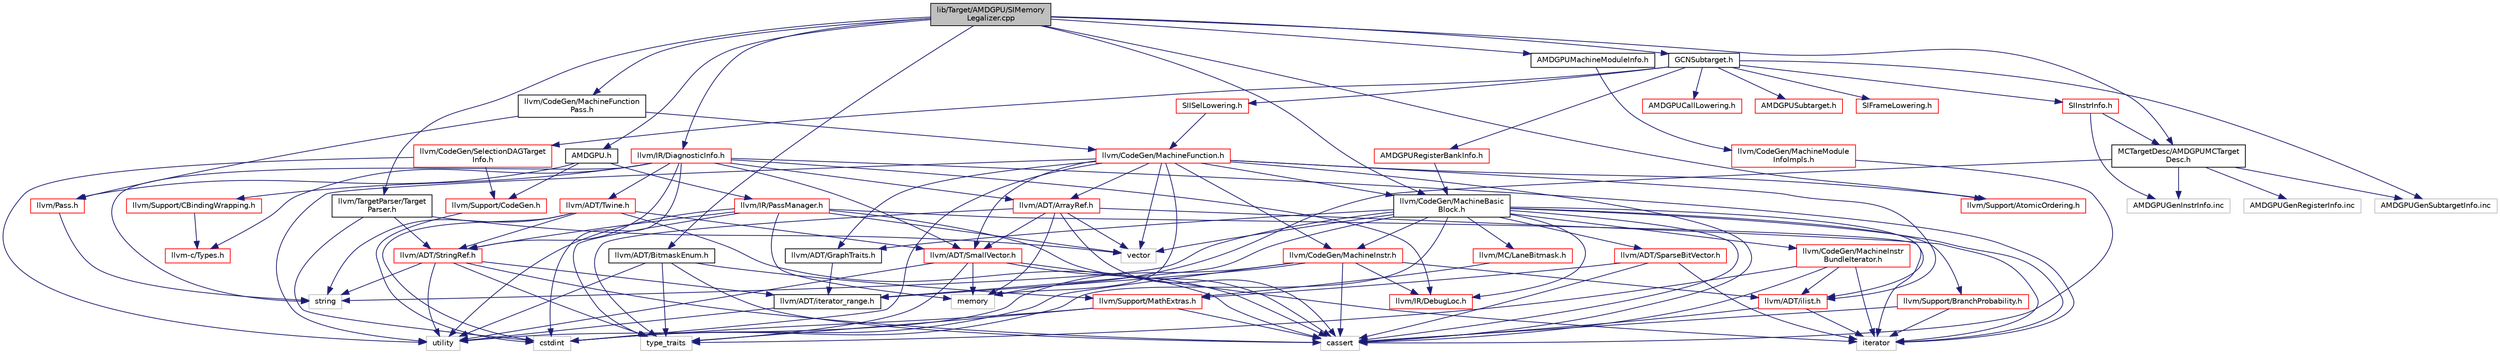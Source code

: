 digraph "lib/Target/AMDGPU/SIMemoryLegalizer.cpp"
{
 // LATEX_PDF_SIZE
  bgcolor="transparent";
  edge [fontname="Helvetica",fontsize="10",labelfontname="Helvetica",labelfontsize="10"];
  node [fontname="Helvetica",fontsize="10",shape=record];
  Node1 [label="lib/Target/AMDGPU/SIMemory\lLegalizer.cpp",height=0.2,width=0.4,color="black", fillcolor="grey75", style="filled", fontcolor="black",tooltip=" "];
  Node1 -> Node2 [color="midnightblue",fontsize="10",style="solid",fontname="Helvetica"];
  Node2 [label="AMDGPU.h",height=0.2,width=0.4,color="black",URL="$AMDGPU_8h.html",tooltip=" "];
  Node2 -> Node3 [color="midnightblue",fontsize="10",style="solid",fontname="Helvetica"];
  Node3 [label="llvm/IR/PassManager.h",height=0.2,width=0.4,color="red",URL="$PassManager_8h.html",tooltip=" "];
  Node3 -> Node53 [color="midnightblue",fontsize="10",style="solid",fontname="Helvetica"];
  Node53 [label="llvm/ADT/StringRef.h",height=0.2,width=0.4,color="red",URL="$StringRef_8h.html",tooltip=" "];
  Node53 -> Node49 [color="midnightblue",fontsize="10",style="solid",fontname="Helvetica"];
  Node49 [label="llvm/ADT/iterator_range.h",height=0.2,width=0.4,color="black",URL="$iterator__range_8h.html",tooltip=" "];
  Node49 -> Node11 [color="midnightblue",fontsize="10",style="solid",fontname="Helvetica"];
  Node11 [label="utility",height=0.2,width=0.4,color="grey75",tooltip=" "];
  Node53 -> Node6 [color="midnightblue",fontsize="10",style="solid",fontname="Helvetica"];
  Node6 [label="cassert",height=0.2,width=0.4,color="grey75",tooltip=" "];
  Node53 -> Node44 [color="midnightblue",fontsize="10",style="solid",fontname="Helvetica"];
  Node44 [label="string",height=0.2,width=0.4,color="grey75",tooltip=" "];
  Node53 -> Node10 [color="midnightblue",fontsize="10",style="solid",fontname="Helvetica"];
  Node10 [label="type_traits",height=0.2,width=0.4,color="grey75",tooltip=" "];
  Node53 -> Node11 [color="midnightblue",fontsize="10",style="solid",fontname="Helvetica"];
  Node3 -> Node6 [color="midnightblue",fontsize="10",style="solid",fontname="Helvetica"];
  Node3 -> Node37 [color="midnightblue",fontsize="10",style="solid",fontname="Helvetica"];
  Node37 [label="iterator",height=0.2,width=0.4,color="grey75",tooltip=" "];
  Node3 -> Node51 [color="midnightblue",fontsize="10",style="solid",fontname="Helvetica"];
  Node51 [label="memory",height=0.2,width=0.4,color="grey75",tooltip=" "];
  Node3 -> Node10 [color="midnightblue",fontsize="10",style="solid",fontname="Helvetica"];
  Node3 -> Node11 [color="midnightblue",fontsize="10",style="solid",fontname="Helvetica"];
  Node3 -> Node59 [color="midnightblue",fontsize="10",style="solid",fontname="Helvetica"];
  Node59 [label="vector",height=0.2,width=0.4,color="grey75",tooltip=" "];
  Node2 -> Node141 [color="midnightblue",fontsize="10",style="solid",fontname="Helvetica"];
  Node141 [label="llvm/Pass.h",height=0.2,width=0.4,color="red",URL="$Pass_8h.html",tooltip=" "];
  Node141 -> Node44 [color="midnightblue",fontsize="10",style="solid",fontname="Helvetica"];
  Node2 -> Node76 [color="midnightblue",fontsize="10",style="solid",fontname="Helvetica"];
  Node76 [label="llvm/Support/CodeGen.h",height=0.2,width=0.4,color="red",URL="$CodeGen_8h.html",tooltip=" "];
  Node76 -> Node8 [color="midnightblue",fontsize="10",style="solid",fontname="Helvetica"];
  Node8 [label="cstdint",height=0.2,width=0.4,color="grey75",tooltip=" "];
  Node1 -> Node152 [color="midnightblue",fontsize="10",style="solid",fontname="Helvetica"];
  Node152 [label="AMDGPUMachineModuleInfo.h",height=0.2,width=0.4,color="black",URL="$AMDGPUMachineModuleInfo_8h.html",tooltip=" "];
  Node152 -> Node153 [color="midnightblue",fontsize="10",style="solid",fontname="Helvetica"];
  Node153 [label="llvm/CodeGen/MachineModule\lInfoImpls.h",height=0.2,width=0.4,color="red",URL="$MachineModuleInfoImpls_8h.html",tooltip=" "];
  Node153 -> Node6 [color="midnightblue",fontsize="10",style="solid",fontname="Helvetica"];
  Node1 -> Node184 [color="midnightblue",fontsize="10",style="solid",fontname="Helvetica"];
  Node184 [label="GCNSubtarget.h",height=0.2,width=0.4,color="black",URL="$GCNSubtarget_8h.html",tooltip=" "];
  Node184 -> Node185 [color="midnightblue",fontsize="10",style="solid",fontname="Helvetica"];
  Node185 [label="AMDGPUCallLowering.h",height=0.2,width=0.4,color="red",URL="$AMDGPUCallLowering_8h.html",tooltip=" "];
  Node184 -> Node198 [color="midnightblue",fontsize="10",style="solid",fontname="Helvetica"];
  Node198 [label="AMDGPURegisterBankInfo.h",height=0.2,width=0.4,color="red",URL="$AMDGPURegisterBankInfo_8h.html",tooltip=" "];
  Node198 -> Node200 [color="midnightblue",fontsize="10",style="solid",fontname="Helvetica"];
  Node200 [label="llvm/CodeGen/MachineBasic\lBlock.h",height=0.2,width=0.4,color="black",URL="$MachineBasicBlock_8h.html",tooltip=" "];
  Node200 -> Node201 [color="midnightblue",fontsize="10",style="solid",fontname="Helvetica"];
  Node201 [label="llvm/ADT/GraphTraits.h",height=0.2,width=0.4,color="black",URL="$GraphTraits_8h.html",tooltip=" "];
  Node201 -> Node49 [color="midnightblue",fontsize="10",style="solid",fontname="Helvetica"];
  Node200 -> Node202 [color="midnightblue",fontsize="10",style="solid",fontname="Helvetica"];
  Node202 [label="llvm/ADT/SparseBitVector.h",height=0.2,width=0.4,color="red",URL="$SparseBitVector_8h.html",tooltip=" "];
  Node202 -> Node19 [color="midnightblue",fontsize="10",style="solid",fontname="Helvetica"];
  Node19 [label="llvm/Support/MathExtras.h",height=0.2,width=0.4,color="red",URL="$MathExtras_8h.html",tooltip=" "];
  Node19 -> Node6 [color="midnightblue",fontsize="10",style="solid",fontname="Helvetica"];
  Node19 -> Node8 [color="midnightblue",fontsize="10",style="solid",fontname="Helvetica"];
  Node19 -> Node10 [color="midnightblue",fontsize="10",style="solid",fontname="Helvetica"];
  Node202 -> Node6 [color="midnightblue",fontsize="10",style="solid",fontname="Helvetica"];
  Node202 -> Node37 [color="midnightblue",fontsize="10",style="solid",fontname="Helvetica"];
  Node200 -> Node85 [color="midnightblue",fontsize="10",style="solid",fontname="Helvetica"];
  Node85 [label="llvm/ADT/ilist.h",height=0.2,width=0.4,color="red",URL="$ilist_8h.html",tooltip=" "];
  Node85 -> Node6 [color="midnightblue",fontsize="10",style="solid",fontname="Helvetica"];
  Node85 -> Node37 [color="midnightblue",fontsize="10",style="solid",fontname="Helvetica"];
  Node200 -> Node49 [color="midnightblue",fontsize="10",style="solid",fontname="Helvetica"];
  Node200 -> Node203 [color="midnightblue",fontsize="10",style="solid",fontname="Helvetica"];
  Node203 [label="llvm/CodeGen/MachineInstr.h",height=0.2,width=0.4,color="red",URL="$MachineInstr_8h.html",tooltip=" "];
  Node203 -> Node85 [color="midnightblue",fontsize="10",style="solid",fontname="Helvetica"];
  Node203 -> Node49 [color="midnightblue",fontsize="10",style="solid",fontname="Helvetica"];
  Node203 -> Node91 [color="midnightblue",fontsize="10",style="solid",fontname="Helvetica"];
  Node91 [label="llvm/IR/DebugLoc.h",height=0.2,width=0.4,color="red",URL="$DebugLoc_8h.html",tooltip=" "];
  Node203 -> Node6 [color="midnightblue",fontsize="10",style="solid",fontname="Helvetica"];
  Node203 -> Node8 [color="midnightblue",fontsize="10",style="solid",fontname="Helvetica"];
  Node203 -> Node11 [color="midnightblue",fontsize="10",style="solid",fontname="Helvetica"];
  Node200 -> Node215 [color="midnightblue",fontsize="10",style="solid",fontname="Helvetica"];
  Node215 [label="llvm/CodeGen/MachineInstr\lBundleIterator.h",height=0.2,width=0.4,color="red",URL="$MachineInstrBundleIterator_8h.html",tooltip=" "];
  Node215 -> Node85 [color="midnightblue",fontsize="10",style="solid",fontname="Helvetica"];
  Node215 -> Node6 [color="midnightblue",fontsize="10",style="solid",fontname="Helvetica"];
  Node215 -> Node37 [color="midnightblue",fontsize="10",style="solid",fontname="Helvetica"];
  Node215 -> Node10 [color="midnightblue",fontsize="10",style="solid",fontname="Helvetica"];
  Node200 -> Node91 [color="midnightblue",fontsize="10",style="solid",fontname="Helvetica"];
  Node200 -> Node216 [color="midnightblue",fontsize="10",style="solid",fontname="Helvetica"];
  Node216 [label="llvm/MC/LaneBitmask.h",height=0.2,width=0.4,color="red",URL="$LaneBitmask_8h.html",tooltip=" "];
  Node216 -> Node19 [color="midnightblue",fontsize="10",style="solid",fontname="Helvetica"];
  Node200 -> Node218 [color="midnightblue",fontsize="10",style="solid",fontname="Helvetica"];
  Node218 [label="llvm/Support/BranchProbability.h",height=0.2,width=0.4,color="red",URL="$BranchProbability_8h.html",tooltip=" "];
  Node218 -> Node6 [color="midnightblue",fontsize="10",style="solid",fontname="Helvetica"];
  Node218 -> Node37 [color="midnightblue",fontsize="10",style="solid",fontname="Helvetica"];
  Node200 -> Node6 [color="midnightblue",fontsize="10",style="solid",fontname="Helvetica"];
  Node200 -> Node8 [color="midnightblue",fontsize="10",style="solid",fontname="Helvetica"];
  Node200 -> Node37 [color="midnightblue",fontsize="10",style="solid",fontname="Helvetica"];
  Node200 -> Node44 [color="midnightblue",fontsize="10",style="solid",fontname="Helvetica"];
  Node200 -> Node59 [color="midnightblue",fontsize="10",style="solid",fontname="Helvetica"];
  Node184 -> Node222 [color="midnightblue",fontsize="10",style="solid",fontname="Helvetica"];
  Node222 [label="AMDGPUSubtarget.h",height=0.2,width=0.4,color="red",URL="$AMDGPUSubtarget_8h.html",tooltip=" "];
  Node184 -> Node223 [color="midnightblue",fontsize="10",style="solid",fontname="Helvetica"];
  Node223 [label="SIFrameLowering.h",height=0.2,width=0.4,color="red",URL="$SIFrameLowering_8h.html",tooltip=" "];
  Node184 -> Node229 [color="midnightblue",fontsize="10",style="solid",fontname="Helvetica"];
  Node229 [label="SIISelLowering.h",height=0.2,width=0.4,color="red",URL="$SIISelLowering_8h.html",tooltip=" "];
  Node229 -> Node260 [color="midnightblue",fontsize="10",style="solid",fontname="Helvetica"];
  Node260 [label="llvm/CodeGen/MachineFunction.h",height=0.2,width=0.4,color="red",URL="$MachineFunction_8h.html",tooltip=" "];
  Node260 -> Node56 [color="midnightblue",fontsize="10",style="solid",fontname="Helvetica"];
  Node56 [label="llvm/ADT/ArrayRef.h",height=0.2,width=0.4,color="red",URL="$ArrayRef_8h.html",tooltip=" "];
  Node56 -> Node57 [color="midnightblue",fontsize="10",style="solid",fontname="Helvetica"];
  Node57 [label="llvm/ADT/SmallVector.h",height=0.2,width=0.4,color="red",URL="$SmallVector_8h.html",tooltip=" "];
  Node57 -> Node6 [color="midnightblue",fontsize="10",style="solid",fontname="Helvetica"];
  Node57 -> Node37 [color="midnightblue",fontsize="10",style="solid",fontname="Helvetica"];
  Node57 -> Node51 [color="midnightblue",fontsize="10",style="solid",fontname="Helvetica"];
  Node57 -> Node10 [color="midnightblue",fontsize="10",style="solid",fontname="Helvetica"];
  Node57 -> Node11 [color="midnightblue",fontsize="10",style="solid",fontname="Helvetica"];
  Node56 -> Node6 [color="midnightblue",fontsize="10",style="solid",fontname="Helvetica"];
  Node56 -> Node37 [color="midnightblue",fontsize="10",style="solid",fontname="Helvetica"];
  Node56 -> Node51 [color="midnightblue",fontsize="10",style="solid",fontname="Helvetica"];
  Node56 -> Node10 [color="midnightblue",fontsize="10",style="solid",fontname="Helvetica"];
  Node56 -> Node59 [color="midnightblue",fontsize="10",style="solid",fontname="Helvetica"];
  Node260 -> Node201 [color="midnightblue",fontsize="10",style="solid",fontname="Helvetica"];
  Node260 -> Node57 [color="midnightblue",fontsize="10",style="solid",fontname="Helvetica"];
  Node260 -> Node85 [color="midnightblue",fontsize="10",style="solid",fontname="Helvetica"];
  Node260 -> Node200 [color="midnightblue",fontsize="10",style="solid",fontname="Helvetica"];
  Node260 -> Node203 [color="midnightblue",fontsize="10",style="solid",fontname="Helvetica"];
  Node260 -> Node101 [color="midnightblue",fontsize="10",style="solid",fontname="Helvetica"];
  Node101 [label="llvm/Support/AtomicOrdering.h",height=0.2,width=0.4,color="red",URL="$AtomicOrdering_8h.html",tooltip=" "];
  Node260 -> Node6 [color="midnightblue",fontsize="10",style="solid",fontname="Helvetica"];
  Node260 -> Node8 [color="midnightblue",fontsize="10",style="solid",fontname="Helvetica"];
  Node260 -> Node51 [color="midnightblue",fontsize="10",style="solid",fontname="Helvetica"];
  Node260 -> Node11 [color="midnightblue",fontsize="10",style="solid",fontname="Helvetica"];
  Node260 -> Node59 [color="midnightblue",fontsize="10",style="solid",fontname="Helvetica"];
  Node184 -> Node270 [color="midnightblue",fontsize="10",style="solid",fontname="Helvetica"];
  Node270 [label="SIInstrInfo.h",height=0.2,width=0.4,color="red",URL="$SIInstrInfo_8h.html",tooltip=" "];
  Node270 -> Node273 [color="midnightblue",fontsize="10",style="solid",fontname="Helvetica"];
  Node273 [label="MCTargetDesc/AMDGPUMCTarget\lDesc.h",height=0.2,width=0.4,color="black",URL="$AMDGPUMCTargetDesc_8h.html",tooltip=" "];
  Node273 -> Node51 [color="midnightblue",fontsize="10",style="solid",fontname="Helvetica"];
  Node273 -> Node227 [color="midnightblue",fontsize="10",style="solid",fontname="Helvetica"];
  Node227 [label="AMDGPUGenRegisterInfo.inc",height=0.2,width=0.4,color="grey75",tooltip=" "];
  Node273 -> Node274 [color="midnightblue",fontsize="10",style="solid",fontname="Helvetica"];
  Node274 [label="AMDGPUGenInstrInfo.inc",height=0.2,width=0.4,color="grey75",tooltip=" "];
  Node273 -> Node275 [color="midnightblue",fontsize="10",style="solid",fontname="Helvetica"];
  Node275 [label="AMDGPUGenSubtargetInfo.inc",height=0.2,width=0.4,color="grey75",tooltip=" "];
  Node270 -> Node274 [color="midnightblue",fontsize="10",style="solid",fontname="Helvetica"];
  Node184 -> Node307 [color="midnightblue",fontsize="10",style="solid",fontname="Helvetica"];
  Node307 [label="llvm/CodeGen/SelectionDAGTarget\lInfo.h",height=0.2,width=0.4,color="red",URL="$SelectionDAGTargetInfo_8h.html",tooltip=" "];
  Node307 -> Node76 [color="midnightblue",fontsize="10",style="solid",fontname="Helvetica"];
  Node307 -> Node11 [color="midnightblue",fontsize="10",style="solid",fontname="Helvetica"];
  Node184 -> Node275 [color="midnightblue",fontsize="10",style="solid",fontname="Helvetica"];
  Node1 -> Node273 [color="midnightblue",fontsize="10",style="solid",fontname="Helvetica"];
  Node1 -> Node73 [color="midnightblue",fontsize="10",style="solid",fontname="Helvetica"];
  Node73 [label="llvm/ADT/BitmaskEnum.h",height=0.2,width=0.4,color="black",URL="$BitmaskEnum_8h.html",tooltip=" "];
  Node73 -> Node6 [color="midnightblue",fontsize="10",style="solid",fontname="Helvetica"];
  Node73 -> Node10 [color="midnightblue",fontsize="10",style="solid",fontname="Helvetica"];
  Node73 -> Node11 [color="midnightblue",fontsize="10",style="solid",fontname="Helvetica"];
  Node73 -> Node19 [color="midnightblue",fontsize="10",style="solid",fontname="Helvetica"];
  Node1 -> Node200 [color="midnightblue",fontsize="10",style="solid",fontname="Helvetica"];
  Node1 -> Node303 [color="midnightblue",fontsize="10",style="solid",fontname="Helvetica"];
  Node303 [label="llvm/CodeGen/MachineFunction\lPass.h",height=0.2,width=0.4,color="black",URL="$MachineFunctionPass_8h.html",tooltip=" "];
  Node303 -> Node260 [color="midnightblue",fontsize="10",style="solid",fontname="Helvetica"];
  Node303 -> Node141 [color="midnightblue",fontsize="10",style="solid",fontname="Helvetica"];
  Node1 -> Node308 [color="midnightblue",fontsize="10",style="solid",fontname="Helvetica"];
  Node308 [label="llvm/IR/DiagnosticInfo.h",height=0.2,width=0.4,color="red",URL="$DiagnosticInfo_8h.html",tooltip=" "];
  Node308 -> Node71 [color="midnightblue",fontsize="10",style="solid",fontname="Helvetica"];
  Node71 [label="llvm-c/Types.h",height=0.2,width=0.4,color="red",URL="$Types_8h.html",tooltip=" "];
  Node308 -> Node56 [color="midnightblue",fontsize="10",style="solid",fontname="Helvetica"];
  Node308 -> Node57 [color="midnightblue",fontsize="10",style="solid",fontname="Helvetica"];
  Node308 -> Node53 [color="midnightblue",fontsize="10",style="solid",fontname="Helvetica"];
  Node308 -> Node65 [color="midnightblue",fontsize="10",style="solid",fontname="Helvetica"];
  Node65 [label="llvm/ADT/Twine.h",height=0.2,width=0.4,color="red",URL="$Twine_8h.html",tooltip=" "];
  Node65 -> Node57 [color="midnightblue",fontsize="10",style="solid",fontname="Helvetica"];
  Node65 -> Node53 [color="midnightblue",fontsize="10",style="solid",fontname="Helvetica"];
  Node65 -> Node6 [color="midnightblue",fontsize="10",style="solid",fontname="Helvetica"];
  Node65 -> Node8 [color="midnightblue",fontsize="10",style="solid",fontname="Helvetica"];
  Node65 -> Node44 [color="midnightblue",fontsize="10",style="solid",fontname="Helvetica"];
  Node308 -> Node91 [color="midnightblue",fontsize="10",style="solid",fontname="Helvetica"];
  Node308 -> Node82 [color="midnightblue",fontsize="10",style="solid",fontname="Helvetica"];
  Node82 [label="llvm/Support/CBindingWrapping.h",height=0.2,width=0.4,color="red",URL="$CBindingWrapping_8h.html",tooltip=" "];
  Node82 -> Node71 [color="midnightblue",fontsize="10",style="solid",fontname="Helvetica"];
  Node308 -> Node8 [color="midnightblue",fontsize="10",style="solid",fontname="Helvetica"];
  Node308 -> Node37 [color="midnightblue",fontsize="10",style="solid",fontname="Helvetica"];
  Node308 -> Node44 [color="midnightblue",fontsize="10",style="solid",fontname="Helvetica"];
  Node1 -> Node101 [color="midnightblue",fontsize="10",style="solid",fontname="Helvetica"];
  Node1 -> Node312 [color="midnightblue",fontsize="10",style="solid",fontname="Helvetica"];
  Node312 [label="llvm/TargetParser/Target\lParser.h",height=0.2,width=0.4,color="black",URL="$TargetParser_8h.html",tooltip=" "];
  Node312 -> Node53 [color="midnightblue",fontsize="10",style="solid",fontname="Helvetica"];
  Node312 -> Node8 [color="midnightblue",fontsize="10",style="solid",fontname="Helvetica"];
  Node312 -> Node59 [color="midnightblue",fontsize="10",style="solid",fontname="Helvetica"];
}
